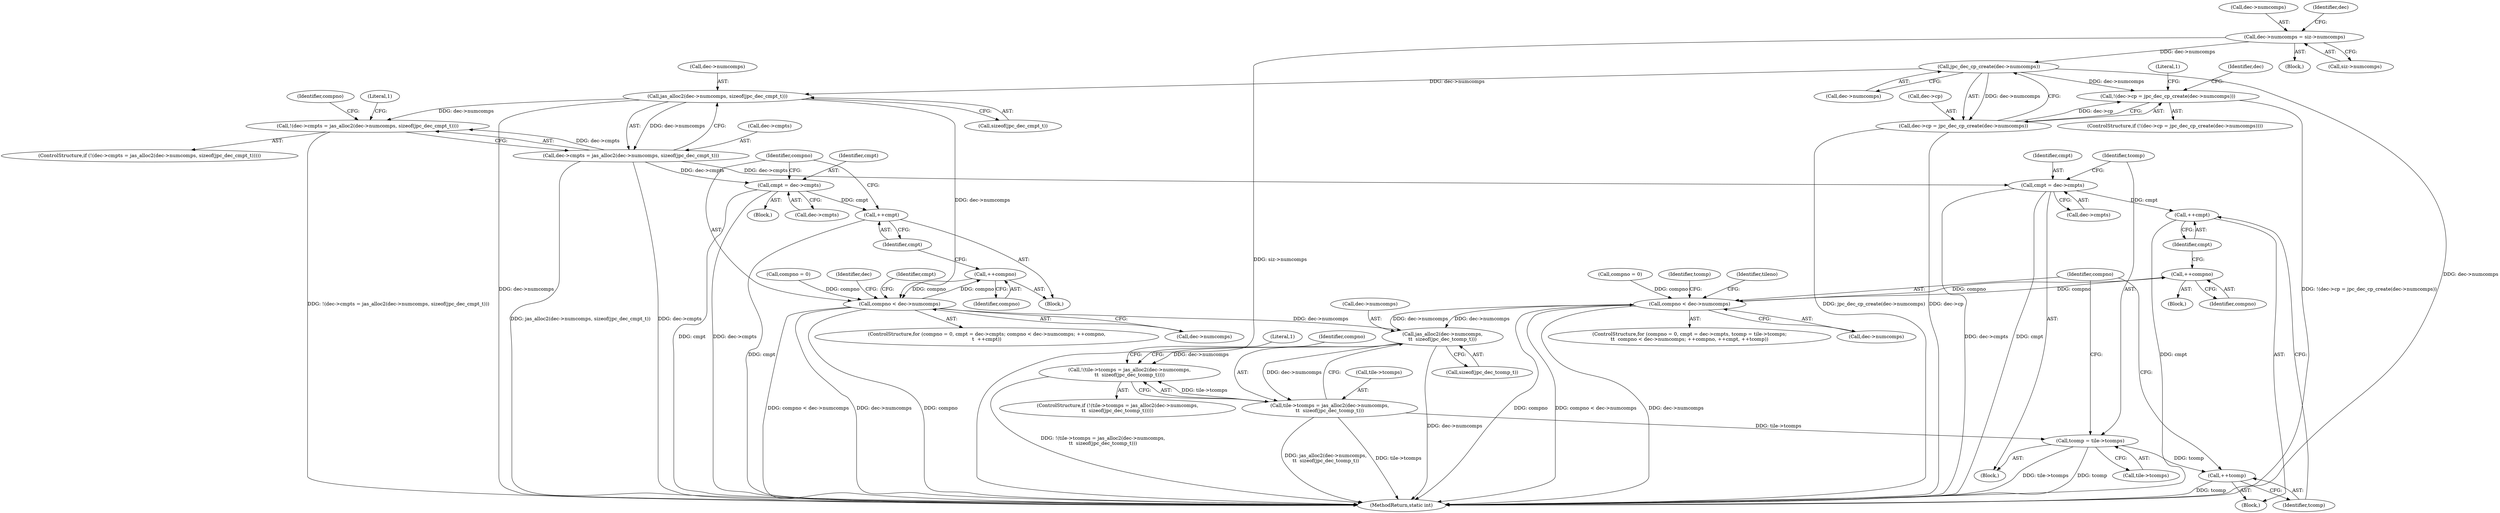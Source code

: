 digraph "0_jasper_d91198abd00fc435a397fe6bad906a4c1748e9cf@API" {
"1000191" [label="(Call,jpc_dec_cp_create(dec->numcomps))"];
"1000178" [label="(Call,dec->numcomps = siz->numcomps)"];
"1000186" [label="(Call,!(dec->cp = jpc_dec_cp_create(dec->numcomps)))"];
"1000187" [label="(Call,dec->cp = jpc_dec_cp_create(dec->numcomps))"];
"1000205" [label="(Call,jas_alloc2(dec->numcomps, sizeof(jpc_dec_cmpt_t)))"];
"1000200" [label="(Call,!(dec->cmpts = jas_alloc2(dec->numcomps, sizeof(jpc_dec_cmpt_t))))"];
"1000201" [label="(Call,dec->cmpts = jas_alloc2(dec->numcomps, sizeof(jpc_dec_cmpt_t)))"];
"1000220" [label="(Call,cmpt = dec->cmpts)"];
"1000233" [label="(Call,++cmpt)"];
"1000588" [label="(Call,cmpt = dec->cmpts)"];
"1000607" [label="(Call,++cmpt)"];
"1000225" [label="(Call,compno < dec->numcomps)"];
"1000231" [label="(Call,++compno)"];
"1000572" [label="(Call,jas_alloc2(dec->numcomps,\n\t\t  sizeof(jpc_dec_tcomp_t)))"];
"1000567" [label="(Call,!(tile->tcomps = jas_alloc2(dec->numcomps,\n\t\t  sizeof(jpc_dec_tcomp_t))))"];
"1000568" [label="(Call,tile->tcomps = jas_alloc2(dec->numcomps,\n\t\t  sizeof(jpc_dec_tcomp_t)))"];
"1000593" [label="(Call,tcomp = tile->tcomps)"];
"1000609" [label="(Call,++tcomp)"];
"1000598" [label="(Call,compno < dec->numcomps)"];
"1000604" [label="(Call,++compno)"];
"1000185" [label="(ControlStructure,if (!(dec->cp = jpc_dec_cp_create(dec->numcomps))))"];
"1000217" [label="(Call,compno = 0)"];
"1000595" [label="(Call,tile->tcomps)"];
"1000603" [label="(Block,)"];
"1000589" [label="(Identifier,cmpt)"];
"1000198" [label="(Literal,1)"];
"1000104" [label="(Block,)"];
"1000598" [label="(Call,compno < dec->numcomps)"];
"1000608" [label="(Identifier,cmpt)"];
"1000191" [label="(Call,jpc_dec_cp_create(dec->numcomps))"];
"1000607" [label="(Call,++cmpt)"];
"1000225" [label="(Call,compno < dec->numcomps)"];
"1000187" [label="(Call,dec->cp = jpc_dec_cp_create(dec->numcomps))"];
"1000215" [label="(ControlStructure,for (compno = 0, cmpt = dec->cmpts; compno < dec->numcomps; ++compno,\n\t  ++cmpt))"];
"1000590" [label="(Call,dec->cmpts)"];
"1000604" [label="(Call,++compno)"];
"1000688" [label="(MethodReturn,static int)"];
"1000201" [label="(Call,dec->cmpts = jas_alloc2(dec->numcomps, sizeof(jpc_dec_cmpt_t)))"];
"1000606" [label="(Block,)"];
"1000599" [label="(Identifier,compno)"];
"1000609" [label="(Call,++tcomp)"];
"1000199" [label="(ControlStructure,if (!(dec->cmpts = jas_alloc2(dec->numcomps, sizeof(jpc_dec_cmpt_t)))))"];
"1000232" [label="(Identifier,compno)"];
"1000179" [label="(Call,dec->numcomps)"];
"1000189" [label="(Identifier,dec)"];
"1000214" [label="(Literal,1)"];
"1000203" [label="(Identifier,dec)"];
"1000216" [label="(Block,)"];
"1000209" [label="(Call,sizeof(jpc_dec_cmpt_t))"];
"1000192" [label="(Call,dec->numcomps)"];
"1000584" [label="(Call,compno = 0)"];
"1000188" [label="(Call,dec->cp)"];
"1000605" [label="(Identifier,compno)"];
"1000200" [label="(Call,!(dec->cmpts = jas_alloc2(dec->numcomps, sizeof(jpc_dec_cmpt_t))))"];
"1000330" [label="(Identifier,dec)"];
"1000205" [label="(Call,jas_alloc2(dec->numcomps, sizeof(jpc_dec_cmpt_t)))"];
"1000206" [label="(Call,dec->numcomps)"];
"1000585" [label="(Identifier,compno)"];
"1000569" [label="(Call,tile->tcomps)"];
"1000576" [label="(Call,sizeof(jpc_dec_tcomp_t))"];
"1000230" [label="(Block,)"];
"1000567" [label="(Call,!(tile->tcomps = jas_alloc2(dec->numcomps,\n\t\t  sizeof(jpc_dec_tcomp_t))))"];
"1000600" [label="(Call,dec->numcomps)"];
"1000593" [label="(Call,tcomp = tile->tcomps)"];
"1000572" [label="(Call,jas_alloc2(dec->numcomps,\n\t\t  sizeof(jpc_dec_tcomp_t)))"];
"1000614" [label="(Identifier,tcomp)"];
"1000178" [label="(Call,dec->numcomps = siz->numcomps)"];
"1000182" [label="(Call,siz->numcomps)"];
"1000222" [label="(Call,dec->cmpts)"];
"1000582" [label="(ControlStructure,for (compno = 0, cmpt = dec->cmpts, tcomp = tile->tcomps;\n\t\t  compno < dec->numcomps; ++compno, ++cmpt, ++tcomp))"];
"1000588" [label="(Call,cmpt = dec->cmpts)"];
"1000186" [label="(Call,!(dec->cp = jpc_dec_cp_create(dec->numcomps)))"];
"1000233" [label="(Call,++cmpt)"];
"1000587" [label="(Block,)"];
"1000568" [label="(Call,tile->tcomps = jas_alloc2(dec->numcomps,\n\t\t  sizeof(jpc_dec_tcomp_t)))"];
"1000220" [label="(Call,cmpt = dec->cmpts)"];
"1000238" [label="(Identifier,cmpt)"];
"1000227" [label="(Call,dec->numcomps)"];
"1000218" [label="(Identifier,compno)"];
"1000573" [label="(Call,dec->numcomps)"];
"1000581" [label="(Literal,1)"];
"1000431" [label="(Identifier,tileno)"];
"1000566" [label="(ControlStructure,if (!(tile->tcomps = jas_alloc2(dec->numcomps,\n\t\t  sizeof(jpc_dec_tcomp_t)))))"];
"1000221" [label="(Identifier,cmpt)"];
"1000594" [label="(Identifier,tcomp)"];
"1000226" [label="(Identifier,compno)"];
"1000610" [label="(Identifier,tcomp)"];
"1000231" [label="(Call,++compno)"];
"1000234" [label="(Identifier,cmpt)"];
"1000202" [label="(Call,dec->cmpts)"];
"1000191" -> "1000187"  [label="AST: "];
"1000191" -> "1000192"  [label="CFG: "];
"1000192" -> "1000191"  [label="AST: "];
"1000187" -> "1000191"  [label="CFG: "];
"1000191" -> "1000688"  [label="DDG: dec->numcomps"];
"1000191" -> "1000186"  [label="DDG: dec->numcomps"];
"1000191" -> "1000187"  [label="DDG: dec->numcomps"];
"1000178" -> "1000191"  [label="DDG: dec->numcomps"];
"1000191" -> "1000205"  [label="DDG: dec->numcomps"];
"1000178" -> "1000104"  [label="AST: "];
"1000178" -> "1000182"  [label="CFG: "];
"1000179" -> "1000178"  [label="AST: "];
"1000182" -> "1000178"  [label="AST: "];
"1000189" -> "1000178"  [label="CFG: "];
"1000178" -> "1000688"  [label="DDG: siz->numcomps"];
"1000186" -> "1000185"  [label="AST: "];
"1000186" -> "1000187"  [label="CFG: "];
"1000187" -> "1000186"  [label="AST: "];
"1000198" -> "1000186"  [label="CFG: "];
"1000203" -> "1000186"  [label="CFG: "];
"1000186" -> "1000688"  [label="DDG: !(dec->cp = jpc_dec_cp_create(dec->numcomps))"];
"1000187" -> "1000186"  [label="DDG: dec->cp"];
"1000188" -> "1000187"  [label="AST: "];
"1000187" -> "1000688"  [label="DDG: dec->cp"];
"1000187" -> "1000688"  [label="DDG: jpc_dec_cp_create(dec->numcomps)"];
"1000205" -> "1000201"  [label="AST: "];
"1000205" -> "1000209"  [label="CFG: "];
"1000206" -> "1000205"  [label="AST: "];
"1000209" -> "1000205"  [label="AST: "];
"1000201" -> "1000205"  [label="CFG: "];
"1000205" -> "1000688"  [label="DDG: dec->numcomps"];
"1000205" -> "1000200"  [label="DDG: dec->numcomps"];
"1000205" -> "1000201"  [label="DDG: dec->numcomps"];
"1000205" -> "1000225"  [label="DDG: dec->numcomps"];
"1000200" -> "1000199"  [label="AST: "];
"1000200" -> "1000201"  [label="CFG: "];
"1000201" -> "1000200"  [label="AST: "];
"1000214" -> "1000200"  [label="CFG: "];
"1000218" -> "1000200"  [label="CFG: "];
"1000200" -> "1000688"  [label="DDG: !(dec->cmpts = jas_alloc2(dec->numcomps, sizeof(jpc_dec_cmpt_t)))"];
"1000201" -> "1000200"  [label="DDG: dec->cmpts"];
"1000202" -> "1000201"  [label="AST: "];
"1000201" -> "1000688"  [label="DDG: jas_alloc2(dec->numcomps, sizeof(jpc_dec_cmpt_t))"];
"1000201" -> "1000688"  [label="DDG: dec->cmpts"];
"1000201" -> "1000220"  [label="DDG: dec->cmpts"];
"1000201" -> "1000588"  [label="DDG: dec->cmpts"];
"1000220" -> "1000216"  [label="AST: "];
"1000220" -> "1000222"  [label="CFG: "];
"1000221" -> "1000220"  [label="AST: "];
"1000222" -> "1000220"  [label="AST: "];
"1000226" -> "1000220"  [label="CFG: "];
"1000220" -> "1000688"  [label="DDG: cmpt"];
"1000220" -> "1000688"  [label="DDG: dec->cmpts"];
"1000220" -> "1000233"  [label="DDG: cmpt"];
"1000233" -> "1000230"  [label="AST: "];
"1000233" -> "1000234"  [label="CFG: "];
"1000234" -> "1000233"  [label="AST: "];
"1000226" -> "1000233"  [label="CFG: "];
"1000233" -> "1000688"  [label="DDG: cmpt"];
"1000588" -> "1000587"  [label="AST: "];
"1000588" -> "1000590"  [label="CFG: "];
"1000589" -> "1000588"  [label="AST: "];
"1000590" -> "1000588"  [label="AST: "];
"1000594" -> "1000588"  [label="CFG: "];
"1000588" -> "1000688"  [label="DDG: cmpt"];
"1000588" -> "1000688"  [label="DDG: dec->cmpts"];
"1000588" -> "1000607"  [label="DDG: cmpt"];
"1000607" -> "1000606"  [label="AST: "];
"1000607" -> "1000608"  [label="CFG: "];
"1000608" -> "1000607"  [label="AST: "];
"1000610" -> "1000607"  [label="CFG: "];
"1000607" -> "1000688"  [label="DDG: cmpt"];
"1000225" -> "1000215"  [label="AST: "];
"1000225" -> "1000227"  [label="CFG: "];
"1000226" -> "1000225"  [label="AST: "];
"1000227" -> "1000225"  [label="AST: "];
"1000238" -> "1000225"  [label="CFG: "];
"1000330" -> "1000225"  [label="CFG: "];
"1000225" -> "1000688"  [label="DDG: compno < dec->numcomps"];
"1000225" -> "1000688"  [label="DDG: dec->numcomps"];
"1000225" -> "1000688"  [label="DDG: compno"];
"1000217" -> "1000225"  [label="DDG: compno"];
"1000231" -> "1000225"  [label="DDG: compno"];
"1000225" -> "1000231"  [label="DDG: compno"];
"1000225" -> "1000572"  [label="DDG: dec->numcomps"];
"1000231" -> "1000230"  [label="AST: "];
"1000231" -> "1000232"  [label="CFG: "];
"1000232" -> "1000231"  [label="AST: "];
"1000234" -> "1000231"  [label="CFG: "];
"1000572" -> "1000568"  [label="AST: "];
"1000572" -> "1000576"  [label="CFG: "];
"1000573" -> "1000572"  [label="AST: "];
"1000576" -> "1000572"  [label="AST: "];
"1000568" -> "1000572"  [label="CFG: "];
"1000572" -> "1000688"  [label="DDG: dec->numcomps"];
"1000572" -> "1000567"  [label="DDG: dec->numcomps"];
"1000572" -> "1000568"  [label="DDG: dec->numcomps"];
"1000598" -> "1000572"  [label="DDG: dec->numcomps"];
"1000572" -> "1000598"  [label="DDG: dec->numcomps"];
"1000567" -> "1000566"  [label="AST: "];
"1000567" -> "1000568"  [label="CFG: "];
"1000568" -> "1000567"  [label="AST: "];
"1000581" -> "1000567"  [label="CFG: "];
"1000585" -> "1000567"  [label="CFG: "];
"1000567" -> "1000688"  [label="DDG: !(tile->tcomps = jas_alloc2(dec->numcomps,\n\t\t  sizeof(jpc_dec_tcomp_t)))"];
"1000568" -> "1000567"  [label="DDG: tile->tcomps"];
"1000569" -> "1000568"  [label="AST: "];
"1000568" -> "1000688"  [label="DDG: tile->tcomps"];
"1000568" -> "1000688"  [label="DDG: jas_alloc2(dec->numcomps,\n\t\t  sizeof(jpc_dec_tcomp_t))"];
"1000568" -> "1000593"  [label="DDG: tile->tcomps"];
"1000593" -> "1000587"  [label="AST: "];
"1000593" -> "1000595"  [label="CFG: "];
"1000594" -> "1000593"  [label="AST: "];
"1000595" -> "1000593"  [label="AST: "];
"1000599" -> "1000593"  [label="CFG: "];
"1000593" -> "1000688"  [label="DDG: tile->tcomps"];
"1000593" -> "1000688"  [label="DDG: tcomp"];
"1000593" -> "1000609"  [label="DDG: tcomp"];
"1000609" -> "1000606"  [label="AST: "];
"1000609" -> "1000610"  [label="CFG: "];
"1000610" -> "1000609"  [label="AST: "];
"1000599" -> "1000609"  [label="CFG: "];
"1000609" -> "1000688"  [label="DDG: tcomp"];
"1000598" -> "1000582"  [label="AST: "];
"1000598" -> "1000600"  [label="CFG: "];
"1000599" -> "1000598"  [label="AST: "];
"1000600" -> "1000598"  [label="AST: "];
"1000614" -> "1000598"  [label="CFG: "];
"1000431" -> "1000598"  [label="CFG: "];
"1000598" -> "1000688"  [label="DDG: compno"];
"1000598" -> "1000688"  [label="DDG: compno < dec->numcomps"];
"1000598" -> "1000688"  [label="DDG: dec->numcomps"];
"1000604" -> "1000598"  [label="DDG: compno"];
"1000584" -> "1000598"  [label="DDG: compno"];
"1000598" -> "1000604"  [label="DDG: compno"];
"1000604" -> "1000603"  [label="AST: "];
"1000604" -> "1000605"  [label="CFG: "];
"1000605" -> "1000604"  [label="AST: "];
"1000608" -> "1000604"  [label="CFG: "];
}
